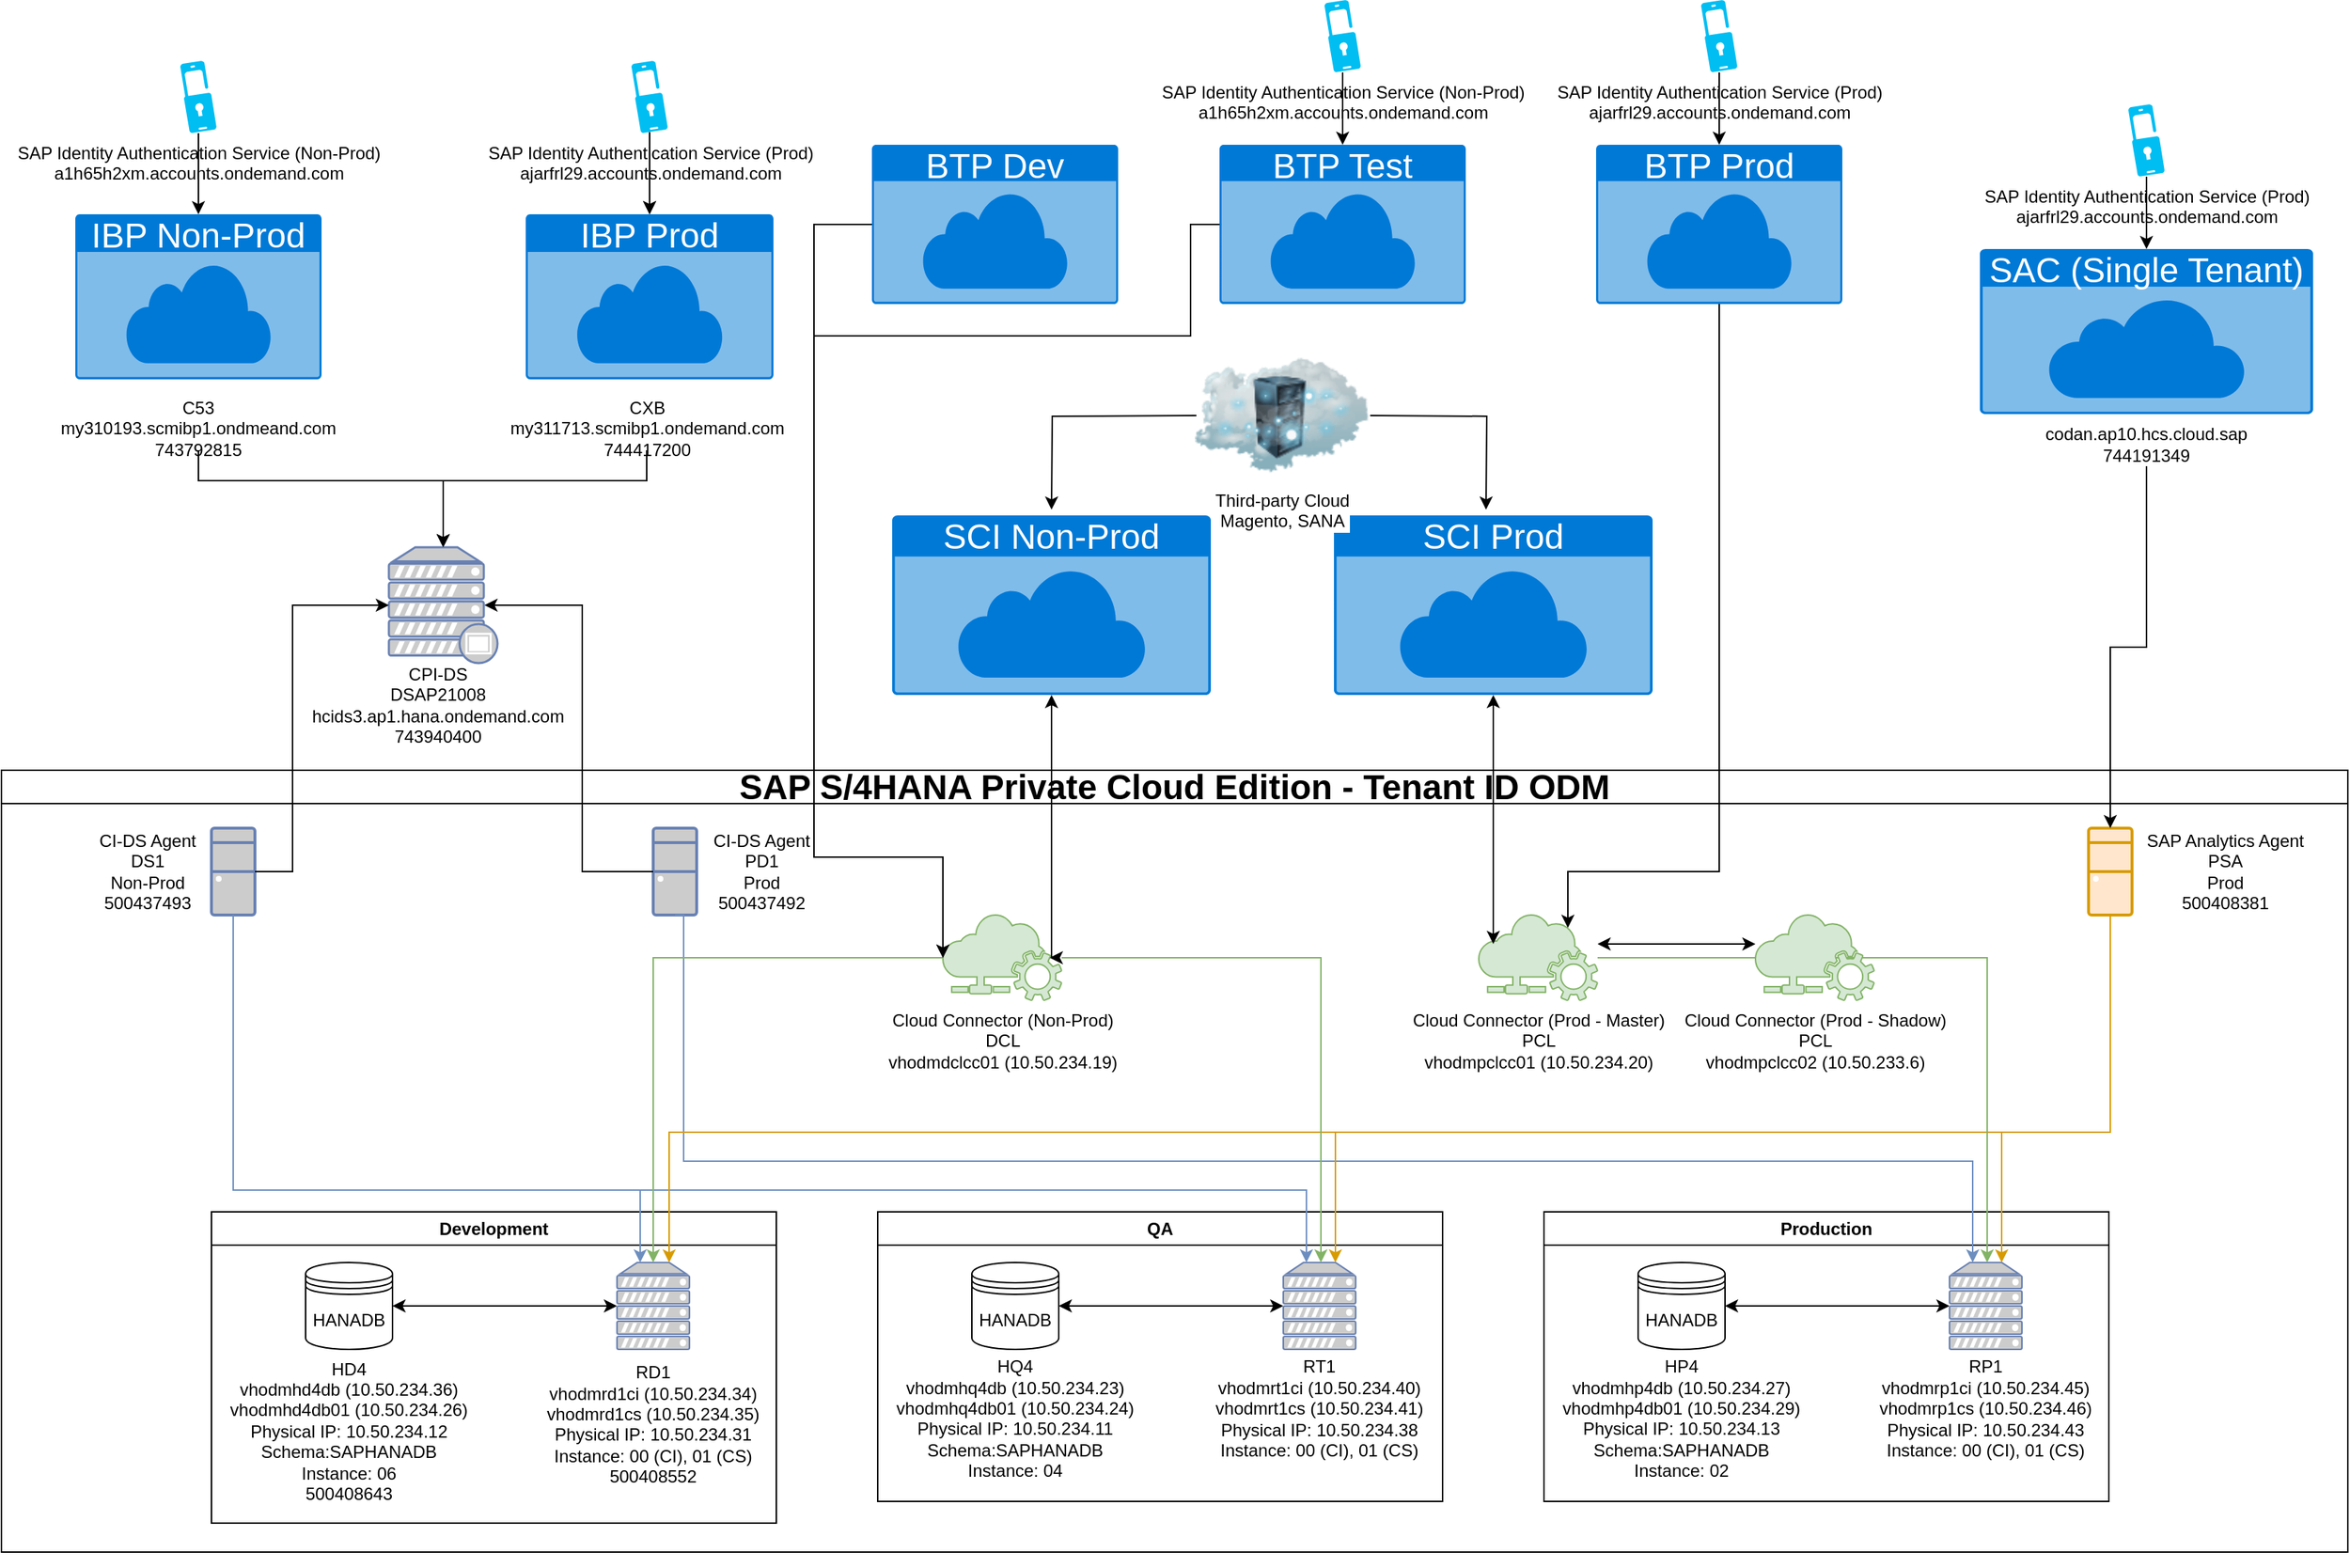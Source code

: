 <mxfile version="25.0.1">
  <diagram name="Page-1" id="deqeyOW_WQNbW6h4rGe_">
    <mxGraphModel dx="4334" dy="607" grid="1" gridSize="10" guides="1" tooltips="1" connect="1" arrows="1" fold="1" page="1" pageScale="1" pageWidth="1654" pageHeight="1169" math="0" shadow="0">
      <root>
        <mxCell id="0" />
        <mxCell id="1" parent="0" />
        <mxCell id="ncHVxqRM9er0EpKqG4Er-2" value="&lt;font style=&quot;font-size: 24px;&quot;&gt;SAP S/4HANA Private Cloud Edition - Tenant ID ODM&lt;/font&gt;" style="swimlane;whiteSpace=wrap;html=1;" vertex="1" parent="1">
          <mxGeometry x="-3291" y="600" width="1620" height="540" as="geometry" />
        </mxCell>
        <mxCell id="ncHVxqRM9er0EpKqG4Er-21" value="" style="group" vertex="1" connectable="0" parent="ncHVxqRM9er0EpKqG4Er-2">
          <mxGeometry x="21" y="328" width="420" height="200" as="geometry" />
        </mxCell>
        <mxCell id="ncHVxqRM9er0EpKqG4Er-6" value="" style="group" vertex="1" connectable="0" parent="ncHVxqRM9er0EpKqG4Er-21">
          <mxGeometry y="35" width="210" height="130" as="geometry" />
        </mxCell>
        <mxCell id="ncHVxqRM9er0EpKqG4Er-20" value="" style="group" vertex="1" connectable="0" parent="ncHVxqRM9er0EpKqG4Er-6">
          <mxGeometry width="210" height="130" as="geometry" />
        </mxCell>
        <mxCell id="ncHVxqRM9er0EpKqG4Er-5" value="HD4&lt;div&gt;vhodmhd4db (10.50.234.36)&lt;/div&gt;&lt;div&gt;vhodmhd4db01 (10.50.234.26)&lt;/div&gt;&lt;div&gt;Physical IP: 10.50.234.12&lt;/div&gt;&lt;div&gt;Schema:SAPHANADB&lt;/div&gt;&lt;div&gt;Instance: 06&lt;/div&gt;&lt;div&gt;500408643&lt;/div&gt;&lt;div&gt;&lt;br&gt;&lt;/div&gt;&lt;div&gt;&lt;br&gt;&lt;/div&gt;&lt;div&gt;&lt;br&gt;&lt;/div&gt;" style="text;html=1;align=center;verticalAlign=middle;whiteSpace=wrap;rounded=0;" vertex="1" parent="ncHVxqRM9er0EpKqG4Er-20">
          <mxGeometry x="114" y="100" width="210" height="30" as="geometry" />
        </mxCell>
        <mxCell id="ncHVxqRM9er0EpKqG4Er-3" value="HANADB" style="shape=datastore;whiteSpace=wrap;html=1;" vertex="1" parent="ncHVxqRM9er0EpKqG4Er-2">
          <mxGeometry x="210" y="340" width="60" height="60" as="geometry" />
        </mxCell>
        <mxCell id="ncHVxqRM9er0EpKqG4Er-16" style="edgeStyle=orthogonalEdgeStyle;rounded=0;orthogonalLoop=1;jettySize=auto;html=1;exitX=1;exitY=0.5;exitDx=0;exitDy=0;entryX=0;entryY=0.5;entryDx=0;entryDy=0;entryPerimeter=0;startArrow=classic;startFill=1;" edge="1" parent="ncHVxqRM9er0EpKqG4Er-2" source="ncHVxqRM9er0EpKqG4Er-3" target="ncHVxqRM9er0EpKqG4Er-7">
          <mxGeometry relative="1" as="geometry" />
        </mxCell>
        <mxCell id="ncHVxqRM9er0EpKqG4Er-17" value="" style="group" vertex="1" connectable="0" parent="ncHVxqRM9er0EpKqG4Er-2">
          <mxGeometry x="345" y="340" width="210" height="125" as="geometry" />
        </mxCell>
        <mxCell id="ncHVxqRM9er0EpKqG4Er-7" value="" style="fontColor=#0066CC;verticalAlign=top;verticalLabelPosition=bottom;labelPosition=center;align=center;html=1;outlineConnect=0;fillColor=#CCCCCC;strokeColor=#6881B3;gradientColor=none;gradientDirection=north;strokeWidth=2;shape=mxgraph.networks.server;" vertex="1" parent="ncHVxqRM9er0EpKqG4Er-17">
          <mxGeometry x="80" width="50" height="60" as="geometry" />
        </mxCell>
        <mxCell id="ncHVxqRM9er0EpKqG4Er-11" value="RD1&lt;br&gt;&lt;div&gt;vhodmrd1ci (10.50.234.34)&lt;/div&gt;&lt;div&gt;vhodmrd1cs (10.50.234.35)&lt;/div&gt;&lt;div&gt;Physical IP: 10.50.234.31&lt;br&gt;&lt;/div&gt;&lt;div&gt;Instance: 00 (CI), 01 (CS)&lt;/div&gt;&lt;div&gt;500408552&lt;/div&gt;&lt;div&gt;&lt;br&gt;&lt;/div&gt;" style="text;html=1;align=center;verticalAlign=middle;whiteSpace=wrap;rounded=0;" vertex="1" parent="ncHVxqRM9er0EpKqG4Er-17">
          <mxGeometry y="102" width="210" height="34" as="geometry" />
        </mxCell>
        <mxCell id="ncHVxqRM9er0EpKqG4Er-18" value="Development" style="swimlane;whiteSpace=wrap;html=1;" vertex="1" parent="ncHVxqRM9er0EpKqG4Er-2">
          <mxGeometry x="145" y="305" width="390" height="215" as="geometry">
            <mxRectangle x="10" y="235" width="110" height="30" as="alternateBounds" />
          </mxGeometry>
        </mxCell>
        <mxCell id="ncHVxqRM9er0EpKqG4Er-57" value="" style="group" vertex="1" connectable="0" parent="ncHVxqRM9er0EpKqG4Er-2">
          <mxGeometry x="595" y="305" width="420" height="200" as="geometry" />
        </mxCell>
        <mxCell id="ncHVxqRM9er0EpKqG4Er-27" style="edgeStyle=orthogonalEdgeStyle;rounded=0;orthogonalLoop=1;jettySize=auto;html=1;exitX=1;exitY=0.5;exitDx=0;exitDy=0;entryX=0;entryY=0.5;entryDx=0;entryDy=0;entryPerimeter=0;startArrow=classic;startFill=1;" edge="1" parent="ncHVxqRM9er0EpKqG4Er-57" source="ncHVxqRM9er0EpKqG4Er-25" target="ncHVxqRM9er0EpKqG4Er-29">
          <mxGeometry relative="1" as="geometry" />
        </mxCell>
        <mxCell id="ncHVxqRM9er0EpKqG4Er-31" value="QA" style="swimlane;whiteSpace=wrap;html=1;" vertex="1" parent="ncHVxqRM9er0EpKqG4Er-57">
          <mxGeometry x="10" width="390" height="200" as="geometry">
            <mxRectangle x="10" y="235" width="110" height="30" as="alternateBounds" />
          </mxGeometry>
        </mxCell>
        <mxCell id="ncHVxqRM9er0EpKqG4Er-24" value="" style="group" vertex="1" connectable="0" parent="ncHVxqRM9er0EpKqG4Er-57">
          <mxGeometry y="35" width="210" height="130" as="geometry" />
        </mxCell>
        <mxCell id="ncHVxqRM9er0EpKqG4Er-25" value="HANADB" style="shape=datastore;whiteSpace=wrap;html=1;" vertex="1" parent="ncHVxqRM9er0EpKqG4Er-24">
          <mxGeometry x="75" width="60" height="60" as="geometry" />
        </mxCell>
        <mxCell id="ncHVxqRM9er0EpKqG4Er-26" value="HQ4&lt;div&gt;vhodmhq4db (10.50.234.23)&lt;/div&gt;&lt;div&gt;vhodmhq4db01 (10.50.234.24)&lt;/div&gt;&lt;div&gt;Physical IP: 10.50.234.11&lt;/div&gt;&lt;div&gt;Schema:SAPHANADB&lt;/div&gt;&lt;div&gt;Instance: 04&lt;/div&gt;&lt;div&gt;&lt;br&gt;&lt;/div&gt;" style="text;html=1;align=center;verticalAlign=middle;whiteSpace=wrap;rounded=0;" vertex="1" parent="ncHVxqRM9er0EpKqG4Er-24">
          <mxGeometry y="100" width="210" height="30" as="geometry" />
        </mxCell>
        <mxCell id="ncHVxqRM9er0EpKqG4Er-29" value="" style="fontColor=#0066CC;verticalAlign=top;verticalLabelPosition=bottom;labelPosition=center;align=center;html=1;outlineConnect=0;fillColor=#CCCCCC;strokeColor=#6881B3;gradientColor=none;gradientDirection=north;strokeWidth=2;shape=mxgraph.networks.server;" vertex="1" parent="ncHVxqRM9er0EpKqG4Er-57">
          <mxGeometry x="290" y="35" width="50" height="60" as="geometry" />
        </mxCell>
        <mxCell id="ncHVxqRM9er0EpKqG4Er-30" value="RT1&lt;br&gt;&lt;div&gt;vhodmrt1ci (10.50.234.40)&lt;/div&gt;&lt;div&gt;vhodmrt1cs (10.50.234.41)&lt;/div&gt;&lt;div&gt;Physical IP: 10.50.234.38&lt;br&gt;&lt;/div&gt;&lt;div&gt;Instance: 00 (CI), 01 (CS)&lt;/div&gt;&lt;div&gt;&lt;br&gt;&lt;/div&gt;" style="text;html=1;align=center;verticalAlign=middle;whiteSpace=wrap;rounded=0;" vertex="1" parent="ncHVxqRM9er0EpKqG4Er-57">
          <mxGeometry x="210" y="126" width="210" height="34" as="geometry" />
        </mxCell>
        <mxCell id="ncHVxqRM9er0EpKqG4Er-58" value="" style="group" vertex="1" connectable="0" parent="ncHVxqRM9er0EpKqG4Er-2">
          <mxGeometry x="1055" y="305" width="420" height="200" as="geometry" />
        </mxCell>
        <mxCell id="ncHVxqRM9er0EpKqG4Er-59" style="edgeStyle=orthogonalEdgeStyle;rounded=0;orthogonalLoop=1;jettySize=auto;html=1;exitX=1;exitY=0.5;exitDx=0;exitDy=0;entryX=0;entryY=0.5;entryDx=0;entryDy=0;entryPerimeter=0;startArrow=classic;startFill=1;" edge="1" parent="ncHVxqRM9er0EpKqG4Er-58" source="ncHVxqRM9er0EpKqG4Er-62" target="ncHVxqRM9er0EpKqG4Er-64">
          <mxGeometry relative="1" as="geometry" />
        </mxCell>
        <mxCell id="ncHVxqRM9er0EpKqG4Er-60" value="Production" style="swimlane;whiteSpace=wrap;html=1;" vertex="1" parent="ncHVxqRM9er0EpKqG4Er-58">
          <mxGeometry x="10" width="390" height="200" as="geometry">
            <mxRectangle x="10" y="235" width="110" height="30" as="alternateBounds" />
          </mxGeometry>
        </mxCell>
        <mxCell id="ncHVxqRM9er0EpKqG4Er-61" value="" style="group" vertex="1" connectable="0" parent="ncHVxqRM9er0EpKqG4Er-58">
          <mxGeometry y="35" width="210" height="130" as="geometry" />
        </mxCell>
        <mxCell id="ncHVxqRM9er0EpKqG4Er-62" value="HANADB" style="shape=datastore;whiteSpace=wrap;html=1;" vertex="1" parent="ncHVxqRM9er0EpKqG4Er-61">
          <mxGeometry x="75" width="60" height="60" as="geometry" />
        </mxCell>
        <mxCell id="ncHVxqRM9er0EpKqG4Er-63" value="HP4&lt;div&gt;vhodmhp4db (10.50.234.27)&lt;/div&gt;&lt;div&gt;vhodmhp4db01 (10.50.234.29)&lt;/div&gt;&lt;div&gt;Physical IP: 10.50.234.13&lt;/div&gt;&lt;div&gt;Schema:SAPHANADB&lt;/div&gt;&lt;div&gt;Instance: 02&lt;/div&gt;&lt;div&gt;&lt;br&gt;&lt;/div&gt;" style="text;html=1;align=center;verticalAlign=middle;whiteSpace=wrap;rounded=0;" vertex="1" parent="ncHVxqRM9er0EpKqG4Er-61">
          <mxGeometry y="100" width="210" height="30" as="geometry" />
        </mxCell>
        <mxCell id="ncHVxqRM9er0EpKqG4Er-64" value="" style="fontColor=#0066CC;verticalAlign=top;verticalLabelPosition=bottom;labelPosition=center;align=center;html=1;outlineConnect=0;fillColor=#CCCCCC;strokeColor=#6881B3;gradientColor=none;gradientDirection=north;strokeWidth=2;shape=mxgraph.networks.server;" vertex="1" parent="ncHVxqRM9er0EpKqG4Er-58">
          <mxGeometry x="290" y="35" width="50" height="60" as="geometry" />
        </mxCell>
        <mxCell id="ncHVxqRM9er0EpKqG4Er-65" value="RP1&lt;br&gt;&lt;div&gt;vhodmrp1ci (10.50.234.45)&lt;/div&gt;&lt;div&gt;vhodmrp1cs (10.50.234.46)&lt;/div&gt;&lt;div&gt;Physical IP: 10.50.234.43&lt;br&gt;&lt;/div&gt;&lt;div&gt;Instance: 00 (CI), 01 (CS)&lt;/div&gt;&lt;div&gt;&lt;br&gt;&lt;/div&gt;" style="text;html=1;align=center;verticalAlign=middle;whiteSpace=wrap;rounded=0;" vertex="1" parent="ncHVxqRM9er0EpKqG4Er-58">
          <mxGeometry x="210" y="126" width="210" height="34" as="geometry" />
        </mxCell>
        <mxCell id="ncHVxqRM9er0EpKqG4Er-87" value="" style="fontColor=#0066CC;verticalAlign=top;verticalLabelPosition=bottom;labelPosition=center;align=center;html=1;outlineConnect=0;fillColor=#CCCCCC;strokeColor=#6881B3;gradientColor=none;gradientDirection=north;strokeWidth=2;shape=mxgraph.networks.desktop_pc;" vertex="1" parent="ncHVxqRM9er0EpKqG4Er-2">
          <mxGeometry x="145" y="40" width="30" height="60" as="geometry" />
        </mxCell>
        <mxCell id="ncHVxqRM9er0EpKqG4Er-88" value="CI-DS Agent&lt;br&gt;DS1&lt;div&gt;Non-Prod&lt;/div&gt;&lt;div&gt;500437493&lt;/div&gt;" style="text;html=1;align=center;verticalAlign=middle;whiteSpace=wrap;rounded=0;" vertex="1" parent="ncHVxqRM9er0EpKqG4Er-2">
          <mxGeometry x="61" y="55" width="80" height="30" as="geometry" />
        </mxCell>
        <mxCell id="ncHVxqRM9er0EpKqG4Er-89" style="edgeStyle=orthogonalEdgeStyle;rounded=0;orthogonalLoop=1;jettySize=auto;html=1;exitX=0.5;exitY=1;exitDx=0;exitDy=0;exitPerimeter=0;fillColor=#dae8fc;strokeColor=#6c8ebf;" edge="1" parent="ncHVxqRM9er0EpKqG4Er-2" source="ncHVxqRM9er0EpKqG4Er-87" target="ncHVxqRM9er0EpKqG4Er-7">
          <mxGeometry relative="1" as="geometry">
            <Array as="points">
              <mxPoint x="160" y="290" />
              <mxPoint x="441" y="290" />
            </Array>
          </mxGeometry>
        </mxCell>
        <mxCell id="ncHVxqRM9er0EpKqG4Er-96" style="edgeStyle=orthogonalEdgeStyle;rounded=0;orthogonalLoop=1;jettySize=auto;html=1;endArrow=none;endFill=0;startArrow=classic;startFill=1;entryX=0.5;entryY=1;entryDx=0;entryDy=0;entryPerimeter=0;fillColor=#dae8fc;strokeColor=#6c8ebf;" edge="1" parent="ncHVxqRM9er0EpKqG4Er-2" source="ncHVxqRM9er0EpKqG4Er-29" target="ncHVxqRM9er0EpKqG4Er-87">
          <mxGeometry relative="1" as="geometry">
            <Array as="points">
              <mxPoint x="901" y="290" />
              <mxPoint x="160" y="290" />
            </Array>
          </mxGeometry>
        </mxCell>
        <mxCell id="ncHVxqRM9er0EpKqG4Er-97" value="" style="fontColor=#0066CC;verticalAlign=top;verticalLabelPosition=bottom;labelPosition=center;align=center;html=1;outlineConnect=0;fillColor=#CCCCCC;strokeColor=#6881B3;gradientColor=none;gradientDirection=north;strokeWidth=2;shape=mxgraph.networks.desktop_pc;" vertex="1" parent="ncHVxqRM9er0EpKqG4Er-2">
          <mxGeometry x="450" y="40" width="30" height="60" as="geometry" />
        </mxCell>
        <mxCell id="ncHVxqRM9er0EpKqG4Er-99" value="CI-DS Agent&lt;br&gt;PD1&lt;div&gt;Prod&lt;/div&gt;&lt;div&gt;500437492&lt;/div&gt;" style="text;html=1;align=center;verticalAlign=middle;whiteSpace=wrap;rounded=0;" vertex="1" parent="ncHVxqRM9er0EpKqG4Er-2">
          <mxGeometry x="485" y="55" width="80" height="30" as="geometry" />
        </mxCell>
        <mxCell id="ncHVxqRM9er0EpKqG4Er-105" style="edgeStyle=orthogonalEdgeStyle;rounded=0;orthogonalLoop=1;jettySize=auto;html=1;exitX=0.5;exitY=1;exitDx=0;exitDy=0;exitPerimeter=0;fillColor=#dae8fc;strokeColor=#6c8ebf;" edge="1" parent="ncHVxqRM9er0EpKqG4Er-2" source="ncHVxqRM9er0EpKqG4Er-97" target="ncHVxqRM9er0EpKqG4Er-64">
          <mxGeometry relative="1" as="geometry">
            <Array as="points">
              <mxPoint x="471" y="100" />
              <mxPoint x="471" y="270" />
              <mxPoint x="1361" y="270" />
            </Array>
          </mxGeometry>
        </mxCell>
        <mxCell id="ncHVxqRM9er0EpKqG4Er-118" style="edgeStyle=orthogonalEdgeStyle;rounded=0;orthogonalLoop=1;jettySize=auto;html=1;exitX=0.5;exitY=1;exitDx=0;exitDy=0;exitPerimeter=0;fillColor=#ffe6cc;strokeColor=#d79b00;" edge="1" parent="ncHVxqRM9er0EpKqG4Er-2" source="ncHVxqRM9er0EpKqG4Er-116" target="ncHVxqRM9er0EpKqG4Er-64">
          <mxGeometry relative="1" as="geometry">
            <Array as="points">
              <mxPoint x="1456" y="250" />
              <mxPoint x="1381" y="250" />
            </Array>
          </mxGeometry>
        </mxCell>
        <mxCell id="ncHVxqRM9er0EpKqG4Er-122" style="edgeStyle=orthogonalEdgeStyle;rounded=0;orthogonalLoop=1;jettySize=auto;html=1;fillColor=#ffe6cc;strokeColor=#d79b00;" edge="1" parent="ncHVxqRM9er0EpKqG4Er-2" source="ncHVxqRM9er0EpKqG4Er-116" target="ncHVxqRM9er0EpKqG4Er-29">
          <mxGeometry relative="1" as="geometry">
            <Array as="points">
              <mxPoint x="1456" y="250" />
              <mxPoint x="921" y="250" />
            </Array>
          </mxGeometry>
        </mxCell>
        <mxCell id="ncHVxqRM9er0EpKqG4Er-123" style="edgeStyle=orthogonalEdgeStyle;rounded=0;orthogonalLoop=1;jettySize=auto;html=1;fillColor=#ffe6cc;strokeColor=#d79b00;" edge="1" parent="ncHVxqRM9er0EpKqG4Er-2" source="ncHVxqRM9er0EpKqG4Er-116" target="ncHVxqRM9er0EpKqG4Er-7">
          <mxGeometry relative="1" as="geometry">
            <Array as="points">
              <mxPoint x="1456" y="250" />
              <mxPoint x="461" y="250" />
            </Array>
          </mxGeometry>
        </mxCell>
        <mxCell id="ncHVxqRM9er0EpKqG4Er-116" value="" style="verticalAlign=top;verticalLabelPosition=bottom;labelPosition=center;align=center;html=1;outlineConnect=0;fillColor=#ffe6cc;strokeColor=#d79b00;gradientDirection=north;strokeWidth=2;shape=mxgraph.networks.desktop_pc;" vertex="1" parent="ncHVxqRM9er0EpKqG4Er-2">
          <mxGeometry x="1441" y="40" width="30" height="60" as="geometry" />
        </mxCell>
        <mxCell id="ncHVxqRM9er0EpKqG4Er-117" value="SAP Analytics Agent&lt;br&gt;PSA&lt;br&gt;&lt;div&gt;Prod&lt;/div&gt;&lt;div&gt;500408381&lt;/div&gt;" style="text;html=1;align=center;verticalAlign=middle;whiteSpace=wrap;rounded=0;" vertex="1" parent="ncHVxqRM9er0EpKqG4Er-2">
          <mxGeometry x="1471" y="55" width="129" height="30" as="geometry" />
        </mxCell>
        <mxCell id="ncHVxqRM9er0EpKqG4Er-135" value="Cloud Connector (Non-Prod)&lt;div&gt;DCL&lt;/div&gt;&lt;div&gt;vhodmdclcc01 (10.50.234.19)&lt;/div&gt;&lt;div&gt;&lt;br&gt;&lt;/div&gt;" style="sketch=0;pointerEvents=1;shadow=0;dashed=0;html=1;strokeColor=#82b366;labelPosition=center;verticalLabelPosition=bottom;verticalAlign=top;align=center;fillColor=#d5e8d4;shape=mxgraph.mscae.intune.intune_connector;" vertex="1" parent="ncHVxqRM9er0EpKqG4Er-2">
          <mxGeometry x="650" y="100" width="82" height="59" as="geometry" />
        </mxCell>
        <mxCell id="ncHVxqRM9er0EpKqG4Er-136" style="edgeStyle=orthogonalEdgeStyle;rounded=0;orthogonalLoop=1;jettySize=auto;html=1;exitX=0;exitY=0.5;exitDx=0;exitDy=0;exitPerimeter=0;entryX=0.5;entryY=0;entryDx=0;entryDy=0;entryPerimeter=0;fillColor=#d5e8d4;strokeColor=#82b366;" edge="1" parent="ncHVxqRM9er0EpKqG4Er-2" source="ncHVxqRM9er0EpKqG4Er-135" target="ncHVxqRM9er0EpKqG4Er-7">
          <mxGeometry relative="1" as="geometry">
            <Array as="points">
              <mxPoint x="450" y="130" />
            </Array>
          </mxGeometry>
        </mxCell>
        <mxCell id="ncHVxqRM9er0EpKqG4Er-137" style="edgeStyle=orthogonalEdgeStyle;rounded=0;orthogonalLoop=1;jettySize=auto;html=1;fillColor=#d5e8d4;strokeColor=#82b366;" edge="1" parent="ncHVxqRM9er0EpKqG4Er-2" source="ncHVxqRM9er0EpKqG4Er-135" target="ncHVxqRM9er0EpKqG4Er-29">
          <mxGeometry relative="1" as="geometry">
            <Array as="points">
              <mxPoint x="911" y="130" />
            </Array>
          </mxGeometry>
        </mxCell>
        <mxCell id="ncHVxqRM9er0EpKqG4Er-141" style="edgeStyle=orthogonalEdgeStyle;rounded=0;orthogonalLoop=1;jettySize=auto;html=1;startArrow=classic;startFill=1;" edge="1" parent="ncHVxqRM9er0EpKqG4Er-2" source="ncHVxqRM9er0EpKqG4Er-138" target="ncHVxqRM9er0EpKqG4Er-139">
          <mxGeometry relative="1" as="geometry">
            <Array as="points">
              <mxPoint x="1156" y="120" />
              <mxPoint x="1156" y="120" />
            </Array>
          </mxGeometry>
        </mxCell>
        <mxCell id="ncHVxqRM9er0EpKqG4Er-144" style="edgeStyle=orthogonalEdgeStyle;rounded=0;orthogonalLoop=1;jettySize=auto;html=1;fillColor=#d5e8d4;strokeColor=#82b366;" edge="1" parent="ncHVxqRM9er0EpKqG4Er-2" source="ncHVxqRM9er0EpKqG4Er-138" target="ncHVxqRM9er0EpKqG4Er-64">
          <mxGeometry relative="1" as="geometry">
            <Array as="points">
              <mxPoint x="1371" y="130" />
            </Array>
          </mxGeometry>
        </mxCell>
        <mxCell id="ncHVxqRM9er0EpKqG4Er-138" value="Cloud Connector (Prod - Master)&lt;div&gt;PCL&lt;/div&gt;&lt;div&gt;vhodmpclcc01 (10.50.234.20)&lt;/div&gt;&lt;div&gt;&lt;br&gt;&lt;/div&gt;" style="sketch=0;pointerEvents=1;shadow=0;dashed=0;html=1;strokeColor=#82b366;labelPosition=center;verticalLabelPosition=bottom;verticalAlign=top;align=center;fillColor=#d5e8d4;shape=mxgraph.mscae.intune.intune_connector;" vertex="1" parent="ncHVxqRM9er0EpKqG4Er-2">
          <mxGeometry x="1020" y="100" width="82" height="59" as="geometry" />
        </mxCell>
        <mxCell id="ncHVxqRM9er0EpKqG4Er-139" value="Cloud Connector (Prod - Shadow)&lt;div&gt;PCL&lt;/div&gt;&lt;div&gt;vhodmpclcc02 (10.50.233.6)&lt;/div&gt;&lt;div&gt;&lt;br&gt;&lt;/div&gt;" style="sketch=0;pointerEvents=1;shadow=0;dashed=0;html=1;strokeColor=#82b366;labelPosition=center;verticalLabelPosition=bottom;verticalAlign=top;align=center;fillColor=#d5e8d4;shape=mxgraph.mscae.intune.intune_connector;" vertex="1" parent="ncHVxqRM9er0EpKqG4Er-2">
          <mxGeometry x="1211" y="100" width="82" height="59" as="geometry" />
        </mxCell>
        <mxCell id="ncHVxqRM9er0EpKqG4Er-68" value="&lt;font style=&quot;font-size: 24px;&quot;&gt;IBP Non-Prod&lt;/font&gt;" style="html=1;whiteSpace=wrap;strokeColor=none;fillColor=#0079D6;labelPosition=center;verticalLabelPosition=middle;verticalAlign=top;align=center;fontSize=12;outlineConnect=0;spacingTop=-6;fontColor=#FFFFFF;sketch=0;shape=mxgraph.sitemap.cloud;" vertex="1" parent="1">
          <mxGeometry x="-3240" y="216" width="170" height="114" as="geometry" />
        </mxCell>
        <mxCell id="ncHVxqRM9er0EpKqG4Er-152" style="edgeStyle=orthogonalEdgeStyle;rounded=0;orthogonalLoop=1;jettySize=auto;html=1;" edge="1" parent="1" source="ncHVxqRM9er0EpKqG4Er-69" target="ncHVxqRM9er0EpKqG4Er-84">
          <mxGeometry relative="1" as="geometry">
            <Array as="points">
              <mxPoint x="-3155" y="400" />
              <mxPoint x="-2986" y="400" />
            </Array>
          </mxGeometry>
        </mxCell>
        <mxCell id="ncHVxqRM9er0EpKqG4Er-69" value="&lt;div&gt;C53&lt;/div&gt;my310193.scmibp1.ondmeand.com&lt;div&gt;743792815&lt;/div&gt;" style="text;html=1;align=center;verticalAlign=middle;whiteSpace=wrap;rounded=0;" vertex="1" parent="1">
          <mxGeometry x="-3185" y="349" width="60" height="30" as="geometry" />
        </mxCell>
        <mxCell id="ncHVxqRM9er0EpKqG4Er-84" value="" style="fontColor=#0066CC;verticalAlign=top;verticalLabelPosition=bottom;labelPosition=center;align=center;html=1;outlineConnect=0;fillColor=#CCCCCC;strokeColor=#6881B3;gradientColor=none;gradientDirection=north;strokeWidth=2;shape=mxgraph.networks.proxy_server;" vertex="1" parent="1">
          <mxGeometry x="-3023.5" y="446" width="75" height="80" as="geometry" />
        </mxCell>
        <mxCell id="ncHVxqRM9er0EpKqG4Er-85" value="&lt;div&gt;CPI-DS&lt;/div&gt;DSAP21008&lt;div&gt;hcids3.ap1.hana.ondemand.com&lt;/div&gt;&lt;div&gt;743940400&lt;/div&gt;" style="text;html=1;align=center;verticalAlign=middle;whiteSpace=wrap;rounded=0;" vertex="1" parent="1">
          <mxGeometry x="-3023" y="540" width="67" height="30" as="geometry" />
        </mxCell>
        <mxCell id="ncHVxqRM9er0EpKqG4Er-90" style="edgeStyle=orthogonalEdgeStyle;rounded=0;orthogonalLoop=1;jettySize=auto;html=1;exitX=1;exitY=0.5;exitDx=0;exitDy=0;exitPerimeter=0;entryX=0;entryY=0.5;entryDx=0;entryDy=0;entryPerimeter=0;" edge="1" parent="1" source="ncHVxqRM9er0EpKqG4Er-87" target="ncHVxqRM9er0EpKqG4Er-84">
          <mxGeometry relative="1" as="geometry">
            <Array as="points">
              <mxPoint x="-3090" y="670" />
              <mxPoint x="-3090" y="486" />
            </Array>
          </mxGeometry>
        </mxCell>
        <mxCell id="ncHVxqRM9er0EpKqG4Er-100" style="edgeStyle=orthogonalEdgeStyle;rounded=0;orthogonalLoop=1;jettySize=auto;html=1;entryX=0.88;entryY=0.5;entryDx=0;entryDy=0;entryPerimeter=0;" edge="1" parent="1" source="ncHVxqRM9er0EpKqG4Er-97" target="ncHVxqRM9er0EpKqG4Er-84">
          <mxGeometry relative="1" as="geometry">
            <Array as="points">
              <mxPoint x="-2890" y="670" />
              <mxPoint x="-2890" y="486" />
            </Array>
          </mxGeometry>
        </mxCell>
        <mxCell id="ncHVxqRM9er0EpKqG4Er-101" value="&lt;font style=&quot;font-size: 24px;&quot;&gt;IBP Prod&lt;/font&gt;" style="html=1;whiteSpace=wrap;strokeColor=none;fillColor=#0079D6;labelPosition=center;verticalLabelPosition=middle;verticalAlign=top;align=center;fontSize=12;outlineConnect=0;spacingTop=-6;fontColor=#FFFFFF;sketch=0;shape=mxgraph.sitemap.cloud;" vertex="1" parent="1">
          <mxGeometry x="-2929" y="216" width="171" height="114" as="geometry" />
        </mxCell>
        <mxCell id="ncHVxqRM9er0EpKqG4Er-103" value="&lt;div&gt;CXB&lt;/div&gt;my311713.scmibp1.ondemand.com&lt;br&gt;&lt;div&gt;744417200&lt;/div&gt;" style="text;html=1;align=center;verticalAlign=middle;whiteSpace=wrap;rounded=0;" vertex="1" parent="1">
          <mxGeometry x="-2875.5" y="349" width="60" height="30" as="geometry" />
        </mxCell>
        <mxCell id="ncHVxqRM9er0EpKqG4Er-104" value="SAP Identity Authentication Service (Non-Prod)&lt;div&gt;a1h65h2xm.accounts.ondemand.com&lt;/div&gt;" style="verticalLabelPosition=bottom;html=1;verticalAlign=top;align=center;strokeColor=none;fillColor=#00BEF2;shape=mxgraph.azure.multi_factor_authentication;pointerEvents=1;" vertex="1" parent="1">
          <mxGeometry x="-3167.5" y="110" width="25" height="50" as="geometry" />
        </mxCell>
        <mxCell id="ncHVxqRM9er0EpKqG4Er-159" value="" style="edgeStyle=orthogonalEdgeStyle;rounded=0;orthogonalLoop=1;jettySize=auto;html=1;" edge="1" parent="1" source="ncHVxqRM9er0EpKqG4Er-107" target="ncHVxqRM9er0EpKqG4Er-101">
          <mxGeometry relative="1" as="geometry" />
        </mxCell>
        <mxCell id="ncHVxqRM9er0EpKqG4Er-107" value="SAP Identity Authentication Service (Prod)&lt;div&gt;ajarfrl29.accounts.ondemand.com&lt;/div&gt;" style="verticalLabelPosition=bottom;html=1;verticalAlign=top;align=center;strokeColor=none;fillColor=#00BEF2;shape=mxgraph.azure.multi_factor_authentication;pointerEvents=1;" vertex="1" parent="1">
          <mxGeometry x="-2856" y="110" width="25" height="50" as="geometry" />
        </mxCell>
        <mxCell id="ncHVxqRM9er0EpKqG4Er-108" style="edgeStyle=orthogonalEdgeStyle;rounded=0;orthogonalLoop=1;jettySize=auto;html=1;exitX=0.5;exitY=0.985;exitDx=0;exitDy=0;exitPerimeter=0;entryX=0.5;entryY=0;entryDx=0;entryDy=0;entryPerimeter=0;" edge="1" parent="1" source="ncHVxqRM9er0EpKqG4Er-107" target="ncHVxqRM9er0EpKqG4Er-101">
          <mxGeometry relative="1" as="geometry" />
        </mxCell>
        <mxCell id="ncHVxqRM9er0EpKqG4Er-120" style="edgeStyle=orthogonalEdgeStyle;rounded=0;orthogonalLoop=1;jettySize=auto;html=1;" edge="1" parent="1" source="ncHVxqRM9er0EpKqG4Er-110" target="ncHVxqRM9er0EpKqG4Er-116">
          <mxGeometry relative="1" as="geometry" />
        </mxCell>
        <mxCell id="ncHVxqRM9er0EpKqG4Er-110" value="&lt;div&gt;codan.ap10.hcs.cloud.sap&lt;/div&gt;&lt;div&gt;744191349&lt;/div&gt;" style="text;html=1;align=center;verticalAlign=middle;whiteSpace=wrap;rounded=0;" vertex="1" parent="1">
          <mxGeometry x="-1840" y="360" width="60" height="30" as="geometry" />
        </mxCell>
        <mxCell id="ncHVxqRM9er0EpKqG4Er-115" value="&lt;font style=&quot;font-size: 24px;&quot;&gt;SAC (Single Tenant)&lt;/font&gt;" style="html=1;whiteSpace=wrap;strokeColor=none;fillColor=#0079D6;labelPosition=center;verticalLabelPosition=middle;verticalAlign=top;align=center;fontSize=12;outlineConnect=0;spacingTop=-6;fontColor=#FFFFFF;sketch=0;shape=mxgraph.sitemap.cloud;" vertex="1" parent="1">
          <mxGeometry x="-1925" y="240" width="230" height="114" as="geometry" />
        </mxCell>
        <mxCell id="ncHVxqRM9er0EpKqG4Er-124" value="&lt;font style=&quot;font-size: 24px;&quot;&gt;SCI Non-Prod&lt;/font&gt;" style="html=1;whiteSpace=wrap;strokeColor=none;fillColor=#0079D6;labelPosition=center;verticalLabelPosition=middle;verticalAlign=top;align=center;fontSize=12;outlineConnect=0;spacingTop=-6;fontColor=#FFFFFF;sketch=0;shape=mxgraph.sitemap.cloud;" vertex="1" parent="1">
          <mxGeometry x="-2676" y="424" width="220" height="124" as="geometry" />
        </mxCell>
        <mxCell id="ncHVxqRM9er0EpKqG4Er-143" style="edgeStyle=orthogonalEdgeStyle;rounded=0;orthogonalLoop=1;jettySize=auto;html=1;startArrow=classic;startFill=1;" edge="1" parent="1" source="ncHVxqRM9er0EpKqG4Er-125">
          <mxGeometry relative="1" as="geometry">
            <mxPoint x="-2261" y="720" as="targetPoint" />
            <Array as="points">
              <mxPoint x="-2261" y="660" />
              <mxPoint x="-2261" y="660" />
            </Array>
          </mxGeometry>
        </mxCell>
        <mxCell id="ncHVxqRM9er0EpKqG4Er-125" value="&lt;font style=&quot;font-size: 24px;&quot;&gt;SCI Prod&lt;/font&gt;" style="html=1;whiteSpace=wrap;strokeColor=none;fillColor=#0079D6;labelPosition=center;verticalLabelPosition=middle;verticalAlign=top;align=center;fontSize=12;outlineConnect=0;spacingTop=-6;fontColor=#FFFFFF;sketch=0;shape=mxgraph.sitemap.cloud;" vertex="1" parent="1">
          <mxGeometry x="-2371" y="424" width="220" height="124" as="geometry" />
        </mxCell>
        <mxCell id="ncHVxqRM9er0EpKqG4Er-126" value="&lt;font style=&quot;font-size: 24px;&quot;&gt;BTP Dev&lt;/font&gt;" style="html=1;whiteSpace=wrap;strokeColor=none;fillColor=#0079D6;labelPosition=center;verticalLabelPosition=middle;verticalAlign=top;align=center;fontSize=12;outlineConnect=0;spacingTop=-6;fontColor=#FFFFFF;sketch=0;shape=mxgraph.sitemap.cloud;" vertex="1" parent="1">
          <mxGeometry x="-2690" y="168" width="170" height="110" as="geometry" />
        </mxCell>
        <mxCell id="ncHVxqRM9er0EpKqG4Er-127" value="&lt;font style=&quot;font-size: 24px;&quot;&gt;BTP Test&lt;/font&gt;" style="html=1;whiteSpace=wrap;strokeColor=none;fillColor=#0079D6;labelPosition=center;verticalLabelPosition=middle;verticalAlign=top;align=center;fontSize=12;outlineConnect=0;spacingTop=-6;fontColor=#FFFFFF;sketch=0;shape=mxgraph.sitemap.cloud;" vertex="1" parent="1">
          <mxGeometry x="-2450" y="168" width="170" height="110" as="geometry" />
        </mxCell>
        <mxCell id="ncHVxqRM9er0EpKqG4Er-128" value="&lt;font style=&quot;font-size: 24px;&quot;&gt;BTP Prod&lt;/font&gt;" style="html=1;whiteSpace=wrap;strokeColor=none;fillColor=#0079D6;labelPosition=center;verticalLabelPosition=middle;verticalAlign=top;align=center;fontSize=12;outlineConnect=0;spacingTop=-6;fontColor=#FFFFFF;sketch=0;shape=mxgraph.sitemap.cloud;" vertex="1" parent="1">
          <mxGeometry x="-2190" y="168" width="170" height="110" as="geometry" />
        </mxCell>
        <mxCell id="ncHVxqRM9er0EpKqG4Er-131" style="edgeStyle=orthogonalEdgeStyle;rounded=0;orthogonalLoop=1;jettySize=auto;html=1;entryX=0.5;entryY=0;entryDx=0;entryDy=0;entryPerimeter=0;" edge="1" parent="1" source="ncHVxqRM9er0EpKqG4Er-104" target="ncHVxqRM9er0EpKqG4Er-68">
          <mxGeometry relative="1" as="geometry" />
        </mxCell>
        <mxCell id="ncHVxqRM9er0EpKqG4Er-133" style="edgeStyle=orthogonalEdgeStyle;rounded=0;orthogonalLoop=1;jettySize=auto;html=1;startArrow=classic;startFill=1;entryX=0.9;entryY=0.5;entryDx=0;entryDy=0;entryPerimeter=0;" edge="1" parent="1" source="ncHVxqRM9er0EpKqG4Er-124" target="ncHVxqRM9er0EpKqG4Er-135">
          <mxGeometry relative="1" as="geometry">
            <mxPoint x="-2599.976" y="679.984" as="targetPoint" />
            <Array as="points">
              <mxPoint x="-2566" y="730" />
            </Array>
          </mxGeometry>
        </mxCell>
        <mxCell id="ncHVxqRM9er0EpKqG4Er-149" style="edgeStyle=orthogonalEdgeStyle;rounded=0;orthogonalLoop=1;jettySize=auto;html=1;" edge="1" parent="1">
          <mxGeometry relative="1" as="geometry">
            <mxPoint x="-2566" y="420" as="targetPoint" />
            <mxPoint x="-2466" y="355.0" as="sourcePoint" />
          </mxGeometry>
        </mxCell>
        <mxCell id="ncHVxqRM9er0EpKqG4Er-150" style="edgeStyle=orthogonalEdgeStyle;rounded=0;orthogonalLoop=1;jettySize=auto;html=1;" edge="1" parent="1">
          <mxGeometry relative="1" as="geometry">
            <mxPoint x="-2266" y="420" as="targetPoint" />
            <mxPoint x="-2346" y="355.0" as="sourcePoint" />
          </mxGeometry>
        </mxCell>
        <mxCell id="ncHVxqRM9er0EpKqG4Er-145" value="Third-party Cloud&lt;br&gt;Magento, SANA" style="image;html=1;image=img/lib/clip_art/networking/Cloud_Rack_128x128.png" vertex="1" parent="1">
          <mxGeometry x="-2467" y="310" width="120" height="90" as="geometry" />
        </mxCell>
        <mxCell id="ncHVxqRM9er0EpKqG4Er-158" style="edgeStyle=orthogonalEdgeStyle;rounded=0;orthogonalLoop=1;jettySize=auto;html=1;entryX=0.5;entryY=0;entryDx=0;entryDy=0;entryPerimeter=0;" edge="1" parent="1" source="ncHVxqRM9er0EpKqG4Er-103" target="ncHVxqRM9er0EpKqG4Er-84">
          <mxGeometry relative="1" as="geometry">
            <Array as="points">
              <mxPoint x="-2845" y="400" />
              <mxPoint x="-2986" y="400" />
            </Array>
          </mxGeometry>
        </mxCell>
        <mxCell id="ncHVxqRM9er0EpKqG4Er-163" value="SAP Identity Authentication Service (Prod)&lt;div&gt;ajarfrl29.accounts.ondemand.com&lt;/div&gt;" style="verticalLabelPosition=bottom;html=1;verticalAlign=top;align=center;strokeColor=none;fillColor=#00BEF2;shape=mxgraph.azure.multi_factor_authentication;pointerEvents=1;" vertex="1" parent="1">
          <mxGeometry x="-2117.5" y="68" width="25" height="50" as="geometry" />
        </mxCell>
        <mxCell id="ncHVxqRM9er0EpKqG4Er-167" value="SAP Identity Authentication Service (Non-Prod)&lt;div&gt;a1h65h2xm.accounts.ondemand.com&lt;/div&gt;" style="verticalLabelPosition=bottom;html=1;verticalAlign=top;align=center;strokeColor=none;fillColor=#00BEF2;shape=mxgraph.azure.multi_factor_authentication;pointerEvents=1;" vertex="1" parent="1">
          <mxGeometry x="-2377.5" y="68" width="25" height="50" as="geometry" />
        </mxCell>
        <mxCell id="ncHVxqRM9er0EpKqG4Er-168" style="edgeStyle=orthogonalEdgeStyle;rounded=0;orthogonalLoop=1;jettySize=auto;html=1;entryX=0.5;entryY=0;entryDx=0;entryDy=0;entryPerimeter=0;" edge="1" parent="1" source="ncHVxqRM9er0EpKqG4Er-167" target="ncHVxqRM9er0EpKqG4Er-127">
          <mxGeometry relative="1" as="geometry" />
        </mxCell>
        <mxCell id="ncHVxqRM9er0EpKqG4Er-169" style="edgeStyle=orthogonalEdgeStyle;rounded=0;orthogonalLoop=1;jettySize=auto;html=1;entryX=0.5;entryY=0;entryDx=0;entryDy=0;entryPerimeter=0;" edge="1" parent="1" source="ncHVxqRM9er0EpKqG4Er-163" target="ncHVxqRM9er0EpKqG4Er-128">
          <mxGeometry relative="1" as="geometry" />
        </mxCell>
        <mxCell id="ncHVxqRM9er0EpKqG4Er-170" style="edgeStyle=orthogonalEdgeStyle;rounded=0;orthogonalLoop=1;jettySize=auto;html=1;entryX=0;entryY=0.5;entryDx=0;entryDy=0;entryPerimeter=0;" edge="1" parent="1" source="ncHVxqRM9er0EpKqG4Er-126" target="ncHVxqRM9er0EpKqG4Er-135">
          <mxGeometry relative="1" as="geometry">
            <Array as="points">
              <mxPoint x="-2730" y="223" />
              <mxPoint x="-2730" y="660" />
              <mxPoint x="-2641" y="660" />
            </Array>
          </mxGeometry>
        </mxCell>
        <mxCell id="ncHVxqRM9er0EpKqG4Er-171" style="edgeStyle=orthogonalEdgeStyle;rounded=0;orthogonalLoop=1;jettySize=auto;html=1;exitX=0;exitY=0.5;exitDx=0;exitDy=0;exitPerimeter=0;entryX=0;entryY=0.5;entryDx=0;entryDy=0;entryPerimeter=0;" edge="1" parent="1" source="ncHVxqRM9er0EpKqG4Er-127" target="ncHVxqRM9er0EpKqG4Er-135">
          <mxGeometry relative="1" as="geometry">
            <Array as="points">
              <mxPoint x="-2470" y="223" />
              <mxPoint x="-2470" y="300" />
              <mxPoint x="-2730" y="300" />
              <mxPoint x="-2730" y="660" />
              <mxPoint x="-2641" y="660" />
            </Array>
          </mxGeometry>
        </mxCell>
        <mxCell id="ncHVxqRM9er0EpKqG4Er-173" value="SAP Identity Authentication Service (Prod)&lt;div&gt;ajarfrl29.accounts.ondemand.com&lt;/div&gt;" style="verticalLabelPosition=bottom;html=1;verticalAlign=top;align=center;strokeColor=none;fillColor=#00BEF2;shape=mxgraph.azure.multi_factor_authentication;pointerEvents=1;" vertex="1" parent="1">
          <mxGeometry x="-1822.5" y="140" width="25" height="50" as="geometry" />
        </mxCell>
        <mxCell id="ncHVxqRM9er0EpKqG4Er-174" style="edgeStyle=orthogonalEdgeStyle;rounded=0;orthogonalLoop=1;jettySize=auto;html=1;entryX=0.5;entryY=0;entryDx=0;entryDy=0;entryPerimeter=0;" edge="1" parent="1" source="ncHVxqRM9er0EpKqG4Er-173" target="ncHVxqRM9er0EpKqG4Er-115">
          <mxGeometry relative="1" as="geometry" />
        </mxCell>
        <mxCell id="ncHVxqRM9er0EpKqG4Er-176" style="edgeStyle=orthogonalEdgeStyle;rounded=0;orthogonalLoop=1;jettySize=auto;html=1;entryX=0.75;entryY=0.15;entryDx=0;entryDy=0;entryPerimeter=0;" edge="1" parent="1" source="ncHVxqRM9er0EpKqG4Er-128" target="ncHVxqRM9er0EpKqG4Er-138">
          <mxGeometry relative="1" as="geometry">
            <Array as="points">
              <mxPoint x="-2105" y="670" />
              <mxPoint x="-2209" y="670" />
            </Array>
          </mxGeometry>
        </mxCell>
      </root>
    </mxGraphModel>
  </diagram>
</mxfile>
